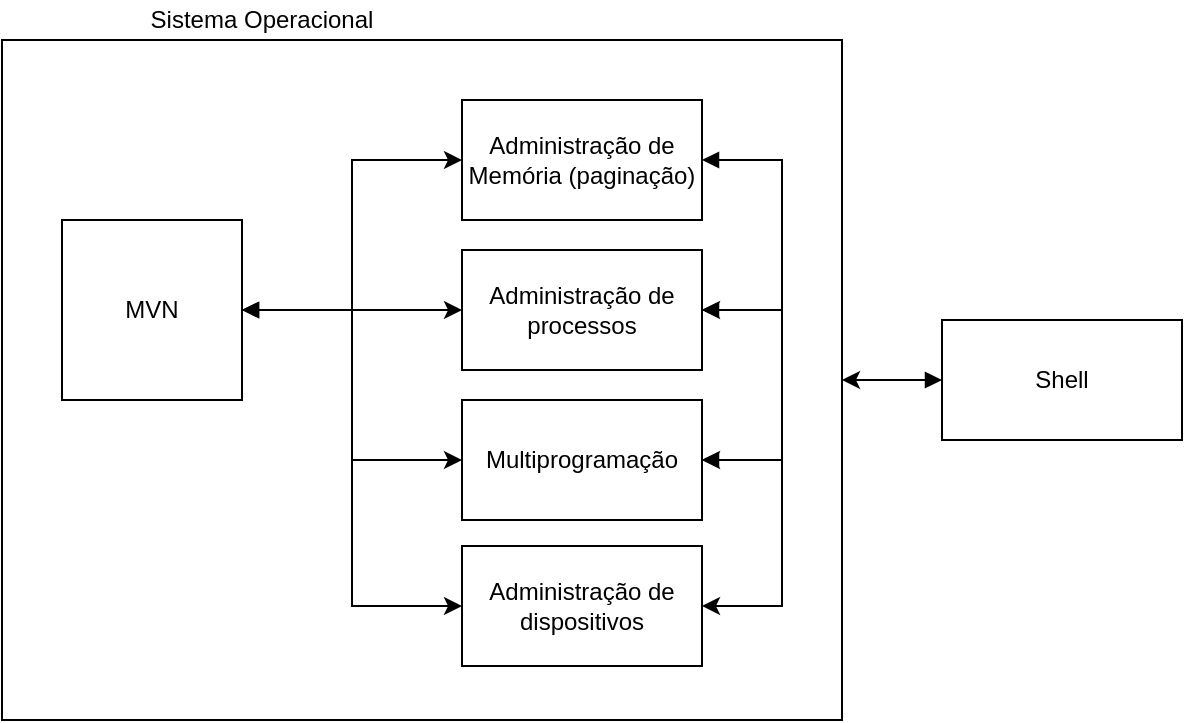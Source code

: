 <mxfile version="13.8.0" type="device"><diagram id="Nh9et_gptdAU3X8ZtJJr" name="Page-1"><mxGraphModel dx="1422" dy="794" grid="1" gridSize="10" guides="1" tooltips="1" connect="1" arrows="1" fold="1" page="1" pageScale="1" pageWidth="827" pageHeight="1169" math="0" shadow="0"><root><mxCell id="0"/><mxCell id="1" parent="0"/><mxCell id="zDy6BirlLNkFcXmshWo4-1" value="" style="rounded=0;whiteSpace=wrap;html=1;" vertex="1" parent="1"><mxGeometry x="180" y="150" width="420" height="340" as="geometry"/></mxCell><mxCell id="zDy6BirlLNkFcXmshWo4-2" value="Sistema Operacional" style="text;html=1;strokeColor=none;fillColor=none;align=center;verticalAlign=middle;whiteSpace=wrap;rounded=0;" vertex="1" parent="1"><mxGeometry x="220" y="130" width="180" height="20" as="geometry"/></mxCell><mxCell id="zDy6BirlLNkFcXmshWo4-8" style="edgeStyle=orthogonalEdgeStyle;rounded=0;orthogonalLoop=1;jettySize=auto;html=1;exitX=1;exitY=0.5;exitDx=0;exitDy=0;entryX=0;entryY=0.5;entryDx=0;entryDy=0;" edge="1" parent="1" source="zDy6BirlLNkFcXmshWo4-4" target="zDy6BirlLNkFcXmshWo4-6"><mxGeometry relative="1" as="geometry"/></mxCell><mxCell id="zDy6BirlLNkFcXmshWo4-9" style="edgeStyle=orthogonalEdgeStyle;rounded=0;orthogonalLoop=1;jettySize=auto;html=1;exitX=1;exitY=0.5;exitDx=0;exitDy=0;entryX=0;entryY=0.5;entryDx=0;entryDy=0;" edge="1" parent="1" source="zDy6BirlLNkFcXmshWo4-4" target="zDy6BirlLNkFcXmshWo4-5"><mxGeometry relative="1" as="geometry"/></mxCell><mxCell id="zDy6BirlLNkFcXmshWo4-10" style="edgeStyle=orthogonalEdgeStyle;rounded=0;orthogonalLoop=1;jettySize=auto;html=1;exitX=1;exitY=0.5;exitDx=0;exitDy=0;entryX=0;entryY=0.5;entryDx=0;entryDy=0;startArrow=block;startFill=1;" edge="1" parent="1" source="zDy6BirlLNkFcXmshWo4-4" target="zDy6BirlLNkFcXmshWo4-7"><mxGeometry relative="1" as="geometry"/></mxCell><mxCell id="zDy6BirlLNkFcXmshWo4-16" style="edgeStyle=orthogonalEdgeStyle;rounded=0;orthogonalLoop=1;jettySize=auto;html=1;exitX=1;exitY=0.5;exitDx=0;exitDy=0;entryX=0;entryY=0.5;entryDx=0;entryDy=0;startArrow=block;startFill=1;" edge="1" parent="1" source="zDy6BirlLNkFcXmshWo4-4" target="zDy6BirlLNkFcXmshWo4-15"><mxGeometry relative="1" as="geometry"/></mxCell><mxCell id="zDy6BirlLNkFcXmshWo4-4" value="MVN" style="rounded=0;whiteSpace=wrap;html=1;" vertex="1" parent="1"><mxGeometry x="210" y="240" width="90" height="90" as="geometry"/></mxCell><mxCell id="zDy6BirlLNkFcXmshWo4-13" style="edgeStyle=orthogonalEdgeStyle;rounded=0;orthogonalLoop=1;jettySize=auto;html=1;exitX=1;exitY=0.5;exitDx=0;exitDy=0;entryX=1;entryY=0.5;entryDx=0;entryDy=0;startArrow=block;startFill=1;" edge="1" parent="1" source="zDy6BirlLNkFcXmshWo4-5" target="zDy6BirlLNkFcXmshWo4-6"><mxGeometry relative="1" as="geometry"><Array as="points"><mxPoint x="570" y="210"/><mxPoint x="570" y="285"/></Array></mxGeometry></mxCell><mxCell id="zDy6BirlLNkFcXmshWo4-5" value="Administração de Memória (paginação)" style="rounded=0;whiteSpace=wrap;html=1;" vertex="1" parent="1"><mxGeometry x="410" y="180" width="120" height="60" as="geometry"/></mxCell><mxCell id="zDy6BirlLNkFcXmshWo4-14" style="edgeStyle=orthogonalEdgeStyle;rounded=0;orthogonalLoop=1;jettySize=auto;html=1;exitX=1;exitY=0.5;exitDx=0;exitDy=0;entryX=1;entryY=0.5;entryDx=0;entryDy=0;startArrow=block;startFill=1;" edge="1" parent="1" source="zDy6BirlLNkFcXmshWo4-6" target="zDy6BirlLNkFcXmshWo4-7"><mxGeometry relative="1" as="geometry"><Array as="points"><mxPoint x="570" y="285"/><mxPoint x="570" y="360"/></Array></mxGeometry></mxCell><mxCell id="zDy6BirlLNkFcXmshWo4-6" value="Administração de processos" style="rounded=0;whiteSpace=wrap;html=1;" vertex="1" parent="1"><mxGeometry x="410" y="255" width="120" height="60" as="geometry"/></mxCell><mxCell id="zDy6BirlLNkFcXmshWo4-17" style="edgeStyle=orthogonalEdgeStyle;rounded=0;orthogonalLoop=1;jettySize=auto;html=1;exitX=1;exitY=0.5;exitDx=0;exitDy=0;entryX=1;entryY=0.5;entryDx=0;entryDy=0;startArrow=block;startFill=1;" edge="1" parent="1" source="zDy6BirlLNkFcXmshWo4-7" target="zDy6BirlLNkFcXmshWo4-15"><mxGeometry relative="1" as="geometry"><Array as="points"><mxPoint x="570" y="360"/><mxPoint x="570" y="433"/></Array></mxGeometry></mxCell><mxCell id="zDy6BirlLNkFcXmshWo4-7" value="Multiprogramação" style="rounded=0;whiteSpace=wrap;html=1;" vertex="1" parent="1"><mxGeometry x="410" y="330" width="120" height="60" as="geometry"/></mxCell><mxCell id="zDy6BirlLNkFcXmshWo4-15" value="Administração de dispositivos" style="rounded=0;whiteSpace=wrap;html=1;" vertex="1" parent="1"><mxGeometry x="410" y="403" width="120" height="60" as="geometry"/></mxCell><mxCell id="zDy6BirlLNkFcXmshWo4-19" style="edgeStyle=orthogonalEdgeStyle;rounded=0;orthogonalLoop=1;jettySize=auto;html=1;exitX=0;exitY=0.5;exitDx=0;exitDy=0;entryX=1;entryY=0.5;entryDx=0;entryDy=0;startArrow=block;startFill=1;" edge="1" parent="1" source="zDy6BirlLNkFcXmshWo4-18" target="zDy6BirlLNkFcXmshWo4-1"><mxGeometry relative="1" as="geometry"/></mxCell><mxCell id="zDy6BirlLNkFcXmshWo4-18" value="Shell" style="rounded=0;whiteSpace=wrap;html=1;" vertex="1" parent="1"><mxGeometry x="650" y="290" width="120" height="60" as="geometry"/></mxCell></root></mxGraphModel></diagram></mxfile>